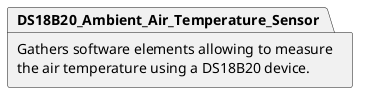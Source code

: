 @startuml

package DS18B20_Ambient_Air_Temperature_Sensor [
  Gathers software elements allowing to measure
  the air temperature using a DS18B20 device.
]

@enduml
